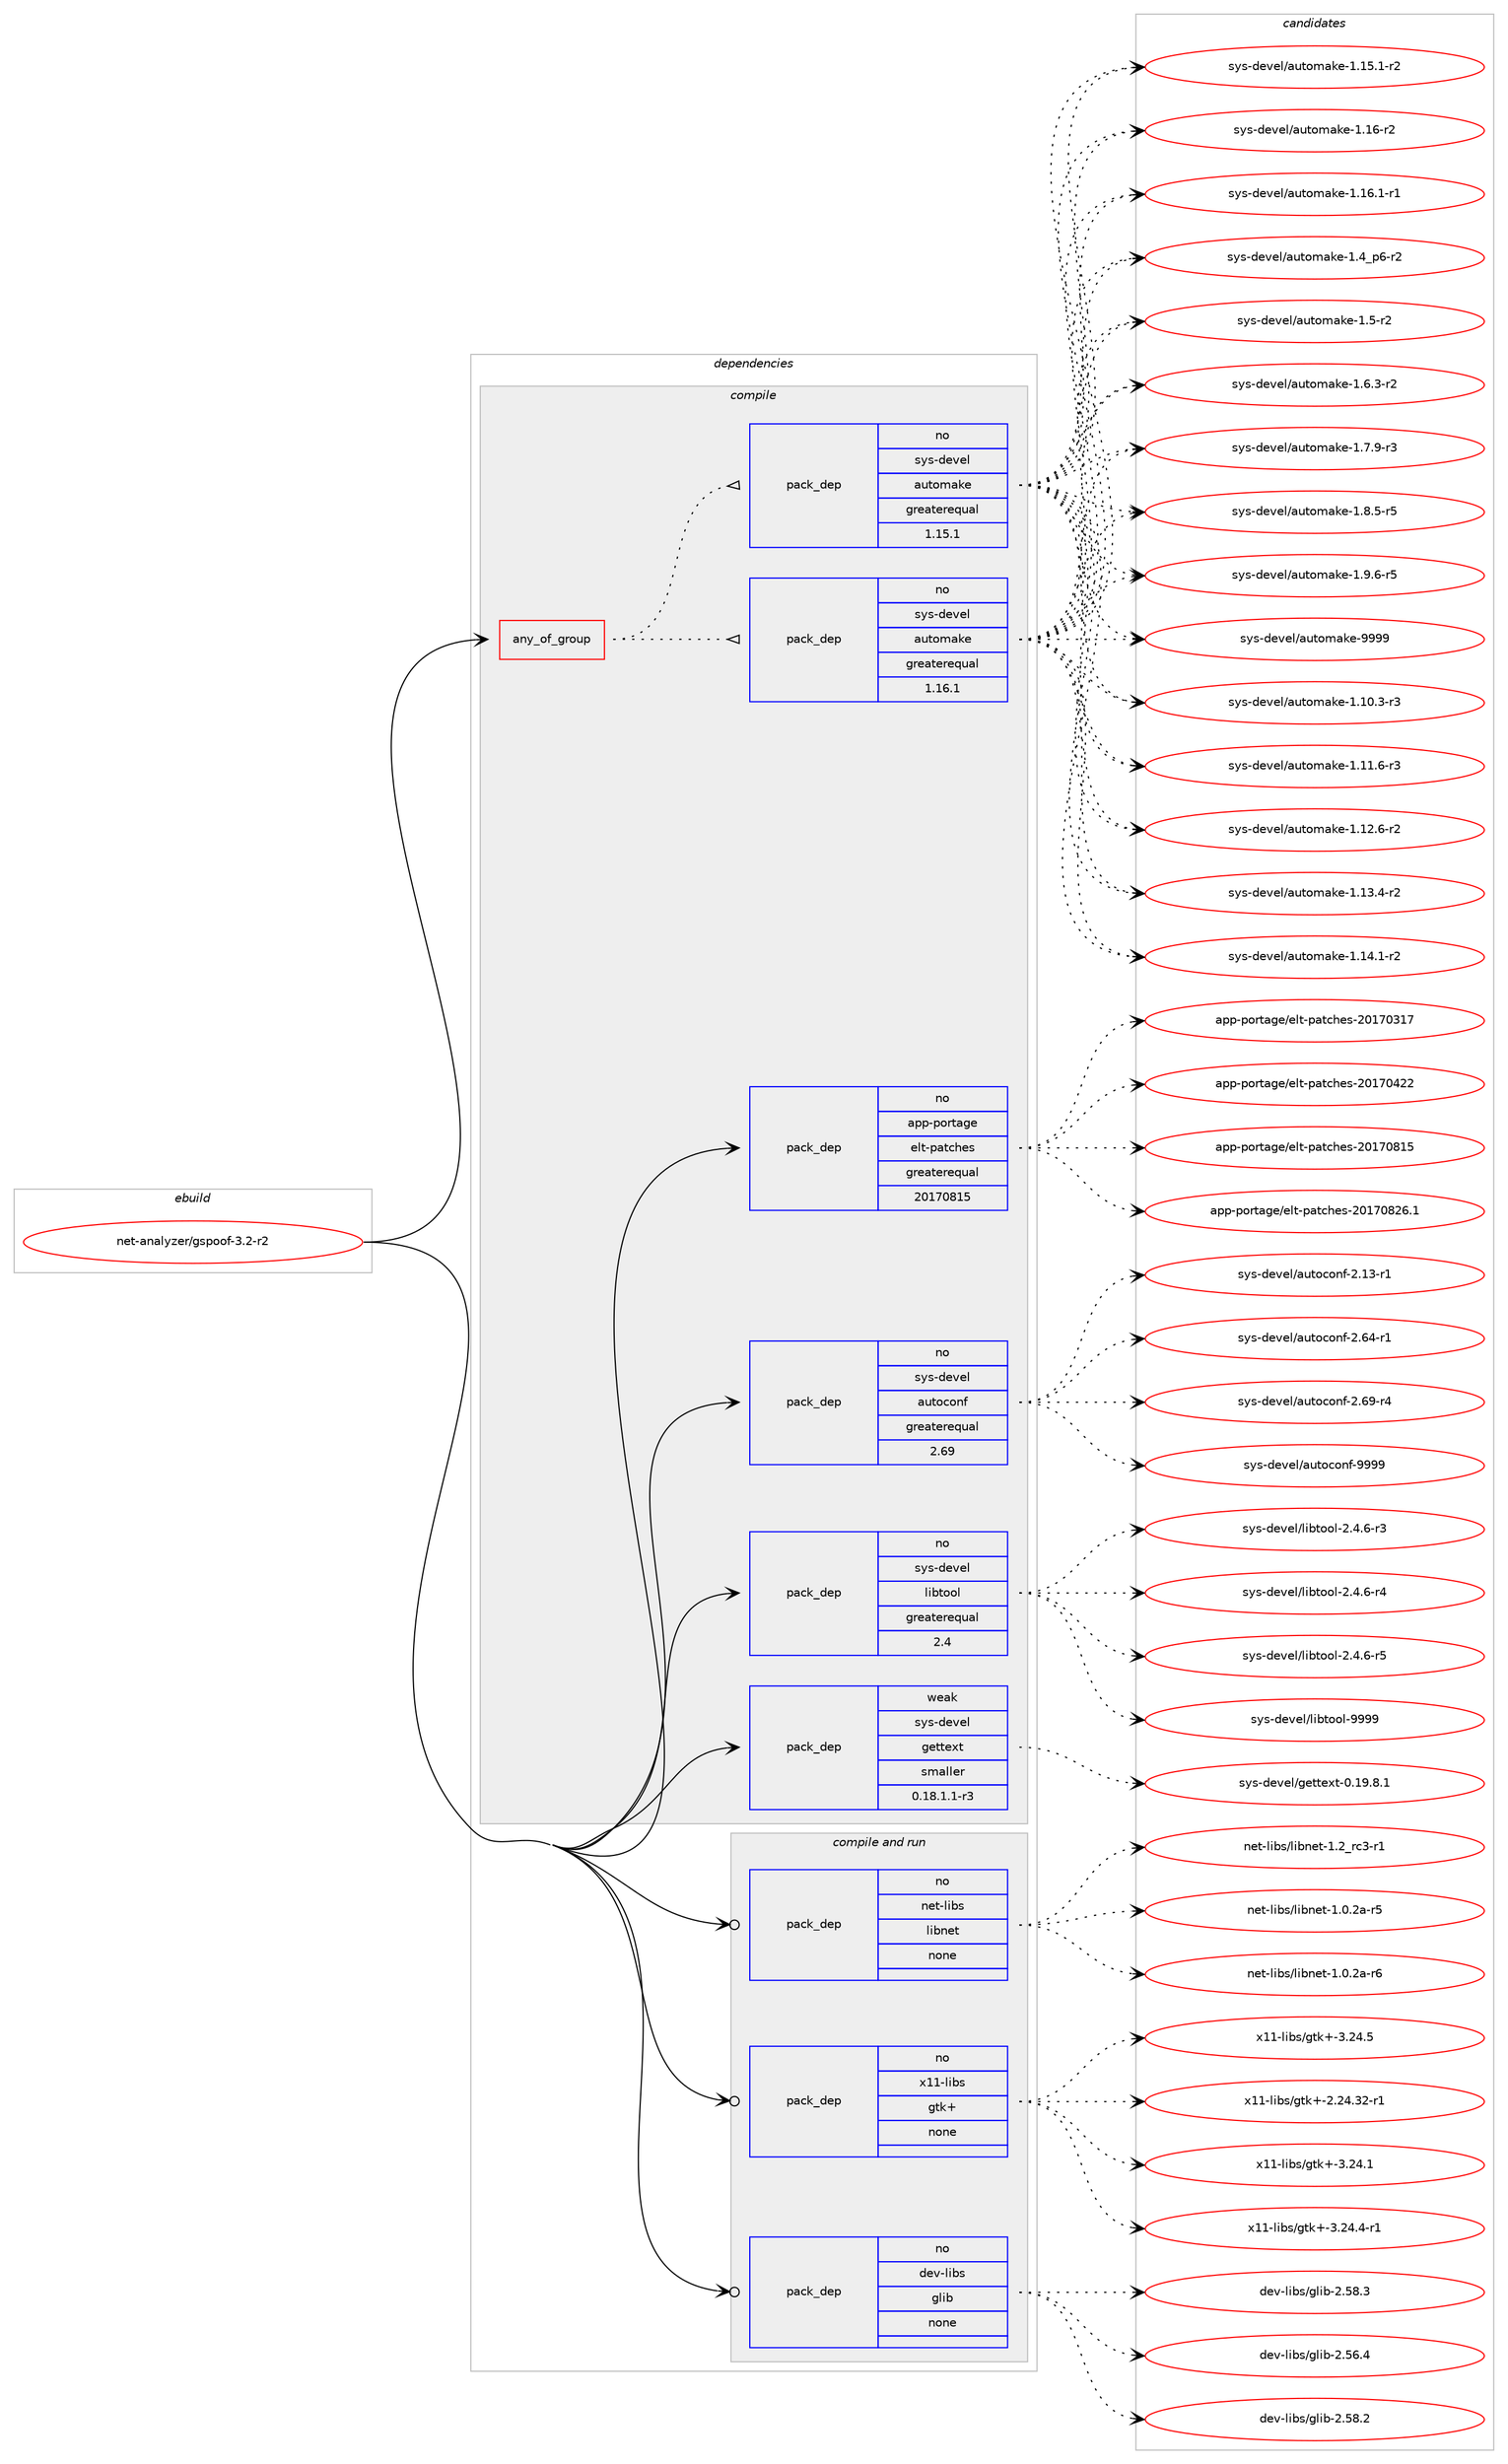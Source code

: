 digraph prolog {

# *************
# Graph options
# *************

newrank=true;
concentrate=true;
compound=true;
graph [rankdir=LR,fontname=Helvetica,fontsize=10,ranksep=1.5];#, ranksep=2.5, nodesep=0.2];
edge  [arrowhead=vee];
node  [fontname=Helvetica,fontsize=10];

# **********
# The ebuild
# **********

subgraph cluster_leftcol {
color=gray;
rank=same;
label=<<i>ebuild</i>>;
id [label="net-analyzer/gspoof-3.2-r2", color=red, width=4, href="../net-analyzer/gspoof-3.2-r2.svg"];
}

# ****************
# The dependencies
# ****************

subgraph cluster_midcol {
color=gray;
label=<<i>dependencies</i>>;
subgraph cluster_compile {
fillcolor="#eeeeee";
style=filled;
label=<<i>compile</i>>;
subgraph any25764 {
dependency1642910 [label=<<TABLE BORDER="0" CELLBORDER="1" CELLSPACING="0" CELLPADDING="4"><TR><TD CELLPADDING="10">any_of_group</TD></TR></TABLE>>, shape=none, color=red];subgraph pack1174605 {
dependency1642911 [label=<<TABLE BORDER="0" CELLBORDER="1" CELLSPACING="0" CELLPADDING="4" WIDTH="220"><TR><TD ROWSPAN="6" CELLPADDING="30">pack_dep</TD></TR><TR><TD WIDTH="110">no</TD></TR><TR><TD>sys-devel</TD></TR><TR><TD>automake</TD></TR><TR><TD>greaterequal</TD></TR><TR><TD>1.16.1</TD></TR></TABLE>>, shape=none, color=blue];
}
dependency1642910:e -> dependency1642911:w [weight=20,style="dotted",arrowhead="oinv"];
subgraph pack1174606 {
dependency1642912 [label=<<TABLE BORDER="0" CELLBORDER="1" CELLSPACING="0" CELLPADDING="4" WIDTH="220"><TR><TD ROWSPAN="6" CELLPADDING="30">pack_dep</TD></TR><TR><TD WIDTH="110">no</TD></TR><TR><TD>sys-devel</TD></TR><TR><TD>automake</TD></TR><TR><TD>greaterequal</TD></TR><TR><TD>1.15.1</TD></TR></TABLE>>, shape=none, color=blue];
}
dependency1642910:e -> dependency1642912:w [weight=20,style="dotted",arrowhead="oinv"];
}
id:e -> dependency1642910:w [weight=20,style="solid",arrowhead="vee"];
subgraph pack1174607 {
dependency1642913 [label=<<TABLE BORDER="0" CELLBORDER="1" CELLSPACING="0" CELLPADDING="4" WIDTH="220"><TR><TD ROWSPAN="6" CELLPADDING="30">pack_dep</TD></TR><TR><TD WIDTH="110">no</TD></TR><TR><TD>app-portage</TD></TR><TR><TD>elt-patches</TD></TR><TR><TD>greaterequal</TD></TR><TR><TD>20170815</TD></TR></TABLE>>, shape=none, color=blue];
}
id:e -> dependency1642913:w [weight=20,style="solid",arrowhead="vee"];
subgraph pack1174608 {
dependency1642914 [label=<<TABLE BORDER="0" CELLBORDER="1" CELLSPACING="0" CELLPADDING="4" WIDTH="220"><TR><TD ROWSPAN="6" CELLPADDING="30">pack_dep</TD></TR><TR><TD WIDTH="110">no</TD></TR><TR><TD>sys-devel</TD></TR><TR><TD>autoconf</TD></TR><TR><TD>greaterequal</TD></TR><TR><TD>2.69</TD></TR></TABLE>>, shape=none, color=blue];
}
id:e -> dependency1642914:w [weight=20,style="solid",arrowhead="vee"];
subgraph pack1174609 {
dependency1642915 [label=<<TABLE BORDER="0" CELLBORDER="1" CELLSPACING="0" CELLPADDING="4" WIDTH="220"><TR><TD ROWSPAN="6" CELLPADDING="30">pack_dep</TD></TR><TR><TD WIDTH="110">no</TD></TR><TR><TD>sys-devel</TD></TR><TR><TD>libtool</TD></TR><TR><TD>greaterequal</TD></TR><TR><TD>2.4</TD></TR></TABLE>>, shape=none, color=blue];
}
id:e -> dependency1642915:w [weight=20,style="solid",arrowhead="vee"];
subgraph pack1174610 {
dependency1642916 [label=<<TABLE BORDER="0" CELLBORDER="1" CELLSPACING="0" CELLPADDING="4" WIDTH="220"><TR><TD ROWSPAN="6" CELLPADDING="30">pack_dep</TD></TR><TR><TD WIDTH="110">weak</TD></TR><TR><TD>sys-devel</TD></TR><TR><TD>gettext</TD></TR><TR><TD>smaller</TD></TR><TR><TD>0.18.1.1-r3</TD></TR></TABLE>>, shape=none, color=blue];
}
id:e -> dependency1642916:w [weight=20,style="solid",arrowhead="vee"];
}
subgraph cluster_compileandrun {
fillcolor="#eeeeee";
style=filled;
label=<<i>compile and run</i>>;
subgraph pack1174611 {
dependency1642917 [label=<<TABLE BORDER="0" CELLBORDER="1" CELLSPACING="0" CELLPADDING="4" WIDTH="220"><TR><TD ROWSPAN="6" CELLPADDING="30">pack_dep</TD></TR><TR><TD WIDTH="110">no</TD></TR><TR><TD>dev-libs</TD></TR><TR><TD>glib</TD></TR><TR><TD>none</TD></TR><TR><TD></TD></TR></TABLE>>, shape=none, color=blue];
}
id:e -> dependency1642917:w [weight=20,style="solid",arrowhead="odotvee"];
subgraph pack1174612 {
dependency1642918 [label=<<TABLE BORDER="0" CELLBORDER="1" CELLSPACING="0" CELLPADDING="4" WIDTH="220"><TR><TD ROWSPAN="6" CELLPADDING="30">pack_dep</TD></TR><TR><TD WIDTH="110">no</TD></TR><TR><TD>net-libs</TD></TR><TR><TD>libnet</TD></TR><TR><TD>none</TD></TR><TR><TD></TD></TR></TABLE>>, shape=none, color=blue];
}
id:e -> dependency1642918:w [weight=20,style="solid",arrowhead="odotvee"];
subgraph pack1174613 {
dependency1642919 [label=<<TABLE BORDER="0" CELLBORDER="1" CELLSPACING="0" CELLPADDING="4" WIDTH="220"><TR><TD ROWSPAN="6" CELLPADDING="30">pack_dep</TD></TR><TR><TD WIDTH="110">no</TD></TR><TR><TD>x11-libs</TD></TR><TR><TD>gtk+</TD></TR><TR><TD>none</TD></TR><TR><TD></TD></TR></TABLE>>, shape=none, color=blue];
}
id:e -> dependency1642919:w [weight=20,style="solid",arrowhead="odotvee"];
}
subgraph cluster_run {
fillcolor="#eeeeee";
style=filled;
label=<<i>run</i>>;
}
}

# **************
# The candidates
# **************

subgraph cluster_choices {
rank=same;
color=gray;
label=<<i>candidates</i>>;

subgraph choice1174605 {
color=black;
nodesep=1;
choice11512111545100101118101108479711711611110997107101454946494846514511451 [label="sys-devel/automake-1.10.3-r3", color=red, width=4,href="../sys-devel/automake-1.10.3-r3.svg"];
choice11512111545100101118101108479711711611110997107101454946494946544511451 [label="sys-devel/automake-1.11.6-r3", color=red, width=4,href="../sys-devel/automake-1.11.6-r3.svg"];
choice11512111545100101118101108479711711611110997107101454946495046544511450 [label="sys-devel/automake-1.12.6-r2", color=red, width=4,href="../sys-devel/automake-1.12.6-r2.svg"];
choice11512111545100101118101108479711711611110997107101454946495146524511450 [label="sys-devel/automake-1.13.4-r2", color=red, width=4,href="../sys-devel/automake-1.13.4-r2.svg"];
choice11512111545100101118101108479711711611110997107101454946495246494511450 [label="sys-devel/automake-1.14.1-r2", color=red, width=4,href="../sys-devel/automake-1.14.1-r2.svg"];
choice11512111545100101118101108479711711611110997107101454946495346494511450 [label="sys-devel/automake-1.15.1-r2", color=red, width=4,href="../sys-devel/automake-1.15.1-r2.svg"];
choice1151211154510010111810110847971171161111099710710145494649544511450 [label="sys-devel/automake-1.16-r2", color=red, width=4,href="../sys-devel/automake-1.16-r2.svg"];
choice11512111545100101118101108479711711611110997107101454946495446494511449 [label="sys-devel/automake-1.16.1-r1", color=red, width=4,href="../sys-devel/automake-1.16.1-r1.svg"];
choice115121115451001011181011084797117116111109971071014549465295112544511450 [label="sys-devel/automake-1.4_p6-r2", color=red, width=4,href="../sys-devel/automake-1.4_p6-r2.svg"];
choice11512111545100101118101108479711711611110997107101454946534511450 [label="sys-devel/automake-1.5-r2", color=red, width=4,href="../sys-devel/automake-1.5-r2.svg"];
choice115121115451001011181011084797117116111109971071014549465446514511450 [label="sys-devel/automake-1.6.3-r2", color=red, width=4,href="../sys-devel/automake-1.6.3-r2.svg"];
choice115121115451001011181011084797117116111109971071014549465546574511451 [label="sys-devel/automake-1.7.9-r3", color=red, width=4,href="../sys-devel/automake-1.7.9-r3.svg"];
choice115121115451001011181011084797117116111109971071014549465646534511453 [label="sys-devel/automake-1.8.5-r5", color=red, width=4,href="../sys-devel/automake-1.8.5-r5.svg"];
choice115121115451001011181011084797117116111109971071014549465746544511453 [label="sys-devel/automake-1.9.6-r5", color=red, width=4,href="../sys-devel/automake-1.9.6-r5.svg"];
choice115121115451001011181011084797117116111109971071014557575757 [label="sys-devel/automake-9999", color=red, width=4,href="../sys-devel/automake-9999.svg"];
dependency1642911:e -> choice11512111545100101118101108479711711611110997107101454946494846514511451:w [style=dotted,weight="100"];
dependency1642911:e -> choice11512111545100101118101108479711711611110997107101454946494946544511451:w [style=dotted,weight="100"];
dependency1642911:e -> choice11512111545100101118101108479711711611110997107101454946495046544511450:w [style=dotted,weight="100"];
dependency1642911:e -> choice11512111545100101118101108479711711611110997107101454946495146524511450:w [style=dotted,weight="100"];
dependency1642911:e -> choice11512111545100101118101108479711711611110997107101454946495246494511450:w [style=dotted,weight="100"];
dependency1642911:e -> choice11512111545100101118101108479711711611110997107101454946495346494511450:w [style=dotted,weight="100"];
dependency1642911:e -> choice1151211154510010111810110847971171161111099710710145494649544511450:w [style=dotted,weight="100"];
dependency1642911:e -> choice11512111545100101118101108479711711611110997107101454946495446494511449:w [style=dotted,weight="100"];
dependency1642911:e -> choice115121115451001011181011084797117116111109971071014549465295112544511450:w [style=dotted,weight="100"];
dependency1642911:e -> choice11512111545100101118101108479711711611110997107101454946534511450:w [style=dotted,weight="100"];
dependency1642911:e -> choice115121115451001011181011084797117116111109971071014549465446514511450:w [style=dotted,weight="100"];
dependency1642911:e -> choice115121115451001011181011084797117116111109971071014549465546574511451:w [style=dotted,weight="100"];
dependency1642911:e -> choice115121115451001011181011084797117116111109971071014549465646534511453:w [style=dotted,weight="100"];
dependency1642911:e -> choice115121115451001011181011084797117116111109971071014549465746544511453:w [style=dotted,weight="100"];
dependency1642911:e -> choice115121115451001011181011084797117116111109971071014557575757:w [style=dotted,weight="100"];
}
subgraph choice1174606 {
color=black;
nodesep=1;
choice11512111545100101118101108479711711611110997107101454946494846514511451 [label="sys-devel/automake-1.10.3-r3", color=red, width=4,href="../sys-devel/automake-1.10.3-r3.svg"];
choice11512111545100101118101108479711711611110997107101454946494946544511451 [label="sys-devel/automake-1.11.6-r3", color=red, width=4,href="../sys-devel/automake-1.11.6-r3.svg"];
choice11512111545100101118101108479711711611110997107101454946495046544511450 [label="sys-devel/automake-1.12.6-r2", color=red, width=4,href="../sys-devel/automake-1.12.6-r2.svg"];
choice11512111545100101118101108479711711611110997107101454946495146524511450 [label="sys-devel/automake-1.13.4-r2", color=red, width=4,href="../sys-devel/automake-1.13.4-r2.svg"];
choice11512111545100101118101108479711711611110997107101454946495246494511450 [label="sys-devel/automake-1.14.1-r2", color=red, width=4,href="../sys-devel/automake-1.14.1-r2.svg"];
choice11512111545100101118101108479711711611110997107101454946495346494511450 [label="sys-devel/automake-1.15.1-r2", color=red, width=4,href="../sys-devel/automake-1.15.1-r2.svg"];
choice1151211154510010111810110847971171161111099710710145494649544511450 [label="sys-devel/automake-1.16-r2", color=red, width=4,href="../sys-devel/automake-1.16-r2.svg"];
choice11512111545100101118101108479711711611110997107101454946495446494511449 [label="sys-devel/automake-1.16.1-r1", color=red, width=4,href="../sys-devel/automake-1.16.1-r1.svg"];
choice115121115451001011181011084797117116111109971071014549465295112544511450 [label="sys-devel/automake-1.4_p6-r2", color=red, width=4,href="../sys-devel/automake-1.4_p6-r2.svg"];
choice11512111545100101118101108479711711611110997107101454946534511450 [label="sys-devel/automake-1.5-r2", color=red, width=4,href="../sys-devel/automake-1.5-r2.svg"];
choice115121115451001011181011084797117116111109971071014549465446514511450 [label="sys-devel/automake-1.6.3-r2", color=red, width=4,href="../sys-devel/automake-1.6.3-r2.svg"];
choice115121115451001011181011084797117116111109971071014549465546574511451 [label="sys-devel/automake-1.7.9-r3", color=red, width=4,href="../sys-devel/automake-1.7.9-r3.svg"];
choice115121115451001011181011084797117116111109971071014549465646534511453 [label="sys-devel/automake-1.8.5-r5", color=red, width=4,href="../sys-devel/automake-1.8.5-r5.svg"];
choice115121115451001011181011084797117116111109971071014549465746544511453 [label="sys-devel/automake-1.9.6-r5", color=red, width=4,href="../sys-devel/automake-1.9.6-r5.svg"];
choice115121115451001011181011084797117116111109971071014557575757 [label="sys-devel/automake-9999", color=red, width=4,href="../sys-devel/automake-9999.svg"];
dependency1642912:e -> choice11512111545100101118101108479711711611110997107101454946494846514511451:w [style=dotted,weight="100"];
dependency1642912:e -> choice11512111545100101118101108479711711611110997107101454946494946544511451:w [style=dotted,weight="100"];
dependency1642912:e -> choice11512111545100101118101108479711711611110997107101454946495046544511450:w [style=dotted,weight="100"];
dependency1642912:e -> choice11512111545100101118101108479711711611110997107101454946495146524511450:w [style=dotted,weight="100"];
dependency1642912:e -> choice11512111545100101118101108479711711611110997107101454946495246494511450:w [style=dotted,weight="100"];
dependency1642912:e -> choice11512111545100101118101108479711711611110997107101454946495346494511450:w [style=dotted,weight="100"];
dependency1642912:e -> choice1151211154510010111810110847971171161111099710710145494649544511450:w [style=dotted,weight="100"];
dependency1642912:e -> choice11512111545100101118101108479711711611110997107101454946495446494511449:w [style=dotted,weight="100"];
dependency1642912:e -> choice115121115451001011181011084797117116111109971071014549465295112544511450:w [style=dotted,weight="100"];
dependency1642912:e -> choice11512111545100101118101108479711711611110997107101454946534511450:w [style=dotted,weight="100"];
dependency1642912:e -> choice115121115451001011181011084797117116111109971071014549465446514511450:w [style=dotted,weight="100"];
dependency1642912:e -> choice115121115451001011181011084797117116111109971071014549465546574511451:w [style=dotted,weight="100"];
dependency1642912:e -> choice115121115451001011181011084797117116111109971071014549465646534511453:w [style=dotted,weight="100"];
dependency1642912:e -> choice115121115451001011181011084797117116111109971071014549465746544511453:w [style=dotted,weight="100"];
dependency1642912:e -> choice115121115451001011181011084797117116111109971071014557575757:w [style=dotted,weight="100"];
}
subgraph choice1174607 {
color=black;
nodesep=1;
choice97112112451121111141169710310147101108116451129711699104101115455048495548514955 [label="app-portage/elt-patches-20170317", color=red, width=4,href="../app-portage/elt-patches-20170317.svg"];
choice97112112451121111141169710310147101108116451129711699104101115455048495548525050 [label="app-portage/elt-patches-20170422", color=red, width=4,href="../app-portage/elt-patches-20170422.svg"];
choice97112112451121111141169710310147101108116451129711699104101115455048495548564953 [label="app-portage/elt-patches-20170815", color=red, width=4,href="../app-portage/elt-patches-20170815.svg"];
choice971121124511211111411697103101471011081164511297116991041011154550484955485650544649 [label="app-portage/elt-patches-20170826.1", color=red, width=4,href="../app-portage/elt-patches-20170826.1.svg"];
dependency1642913:e -> choice97112112451121111141169710310147101108116451129711699104101115455048495548514955:w [style=dotted,weight="100"];
dependency1642913:e -> choice97112112451121111141169710310147101108116451129711699104101115455048495548525050:w [style=dotted,weight="100"];
dependency1642913:e -> choice97112112451121111141169710310147101108116451129711699104101115455048495548564953:w [style=dotted,weight="100"];
dependency1642913:e -> choice971121124511211111411697103101471011081164511297116991041011154550484955485650544649:w [style=dotted,weight="100"];
}
subgraph choice1174608 {
color=black;
nodesep=1;
choice1151211154510010111810110847971171161119911111010245504649514511449 [label="sys-devel/autoconf-2.13-r1", color=red, width=4,href="../sys-devel/autoconf-2.13-r1.svg"];
choice1151211154510010111810110847971171161119911111010245504654524511449 [label="sys-devel/autoconf-2.64-r1", color=red, width=4,href="../sys-devel/autoconf-2.64-r1.svg"];
choice1151211154510010111810110847971171161119911111010245504654574511452 [label="sys-devel/autoconf-2.69-r4", color=red, width=4,href="../sys-devel/autoconf-2.69-r4.svg"];
choice115121115451001011181011084797117116111991111101024557575757 [label="sys-devel/autoconf-9999", color=red, width=4,href="../sys-devel/autoconf-9999.svg"];
dependency1642914:e -> choice1151211154510010111810110847971171161119911111010245504649514511449:w [style=dotted,weight="100"];
dependency1642914:e -> choice1151211154510010111810110847971171161119911111010245504654524511449:w [style=dotted,weight="100"];
dependency1642914:e -> choice1151211154510010111810110847971171161119911111010245504654574511452:w [style=dotted,weight="100"];
dependency1642914:e -> choice115121115451001011181011084797117116111991111101024557575757:w [style=dotted,weight="100"];
}
subgraph choice1174609 {
color=black;
nodesep=1;
choice1151211154510010111810110847108105981161111111084550465246544511451 [label="sys-devel/libtool-2.4.6-r3", color=red, width=4,href="../sys-devel/libtool-2.4.6-r3.svg"];
choice1151211154510010111810110847108105981161111111084550465246544511452 [label="sys-devel/libtool-2.4.6-r4", color=red, width=4,href="../sys-devel/libtool-2.4.6-r4.svg"];
choice1151211154510010111810110847108105981161111111084550465246544511453 [label="sys-devel/libtool-2.4.6-r5", color=red, width=4,href="../sys-devel/libtool-2.4.6-r5.svg"];
choice1151211154510010111810110847108105981161111111084557575757 [label="sys-devel/libtool-9999", color=red, width=4,href="../sys-devel/libtool-9999.svg"];
dependency1642915:e -> choice1151211154510010111810110847108105981161111111084550465246544511451:w [style=dotted,weight="100"];
dependency1642915:e -> choice1151211154510010111810110847108105981161111111084550465246544511452:w [style=dotted,weight="100"];
dependency1642915:e -> choice1151211154510010111810110847108105981161111111084550465246544511453:w [style=dotted,weight="100"];
dependency1642915:e -> choice1151211154510010111810110847108105981161111111084557575757:w [style=dotted,weight="100"];
}
subgraph choice1174610 {
color=black;
nodesep=1;
choice1151211154510010111810110847103101116116101120116454846495746564649 [label="sys-devel/gettext-0.19.8.1", color=red, width=4,href="../sys-devel/gettext-0.19.8.1.svg"];
dependency1642916:e -> choice1151211154510010111810110847103101116116101120116454846495746564649:w [style=dotted,weight="100"];
}
subgraph choice1174611 {
color=black;
nodesep=1;
choice1001011184510810598115471031081059845504653544652 [label="dev-libs/glib-2.56.4", color=red, width=4,href="../dev-libs/glib-2.56.4.svg"];
choice1001011184510810598115471031081059845504653564650 [label="dev-libs/glib-2.58.2", color=red, width=4,href="../dev-libs/glib-2.58.2.svg"];
choice1001011184510810598115471031081059845504653564651 [label="dev-libs/glib-2.58.3", color=red, width=4,href="../dev-libs/glib-2.58.3.svg"];
dependency1642917:e -> choice1001011184510810598115471031081059845504653544652:w [style=dotted,weight="100"];
dependency1642917:e -> choice1001011184510810598115471031081059845504653564650:w [style=dotted,weight="100"];
dependency1642917:e -> choice1001011184510810598115471031081059845504653564651:w [style=dotted,weight="100"];
}
subgraph choice1174612 {
color=black;
nodesep=1;
choice11010111645108105981154710810598110101116454946484650974511453 [label="net-libs/libnet-1.0.2a-r5", color=red, width=4,href="../net-libs/libnet-1.0.2a-r5.svg"];
choice11010111645108105981154710810598110101116454946484650974511454 [label="net-libs/libnet-1.0.2a-r6", color=red, width=4,href="../net-libs/libnet-1.0.2a-r6.svg"];
choice11010111645108105981154710810598110101116454946509511499514511449 [label="net-libs/libnet-1.2_rc3-r1", color=red, width=4,href="../net-libs/libnet-1.2_rc3-r1.svg"];
dependency1642918:e -> choice11010111645108105981154710810598110101116454946484650974511453:w [style=dotted,weight="100"];
dependency1642918:e -> choice11010111645108105981154710810598110101116454946484650974511454:w [style=dotted,weight="100"];
dependency1642918:e -> choice11010111645108105981154710810598110101116454946509511499514511449:w [style=dotted,weight="100"];
}
subgraph choice1174613 {
color=black;
nodesep=1;
choice12049494510810598115471031161074345504650524651504511449 [label="x11-libs/gtk+-2.24.32-r1", color=red, width=4,href="../x11-libs/gtk+-2.24.32-r1.svg"];
choice12049494510810598115471031161074345514650524649 [label="x11-libs/gtk+-3.24.1", color=red, width=4,href="../x11-libs/gtk+-3.24.1.svg"];
choice120494945108105981154710311610743455146505246524511449 [label="x11-libs/gtk+-3.24.4-r1", color=red, width=4,href="../x11-libs/gtk+-3.24.4-r1.svg"];
choice12049494510810598115471031161074345514650524653 [label="x11-libs/gtk+-3.24.5", color=red, width=4,href="../x11-libs/gtk+-3.24.5.svg"];
dependency1642919:e -> choice12049494510810598115471031161074345504650524651504511449:w [style=dotted,weight="100"];
dependency1642919:e -> choice12049494510810598115471031161074345514650524649:w [style=dotted,weight="100"];
dependency1642919:e -> choice120494945108105981154710311610743455146505246524511449:w [style=dotted,weight="100"];
dependency1642919:e -> choice12049494510810598115471031161074345514650524653:w [style=dotted,weight="100"];
}
}

}
